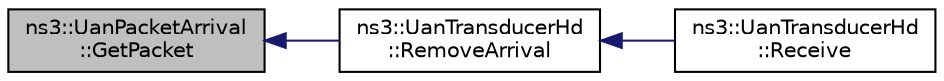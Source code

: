 digraph "ns3::UanPacketArrival::GetPacket"
{
  edge [fontname="Helvetica",fontsize="10",labelfontname="Helvetica",labelfontsize="10"];
  node [fontname="Helvetica",fontsize="10",shape=record];
  rankdir="LR";
  Node1 [label="ns3::UanPacketArrival\l::GetPacket",height=0.2,width=0.4,color="black", fillcolor="grey75", style="filled", fontcolor="black"];
  Node1 -> Node2 [dir="back",color="midnightblue",fontsize="10",style="solid"];
  Node2 [label="ns3::UanTransducerHd\l::RemoveArrival",height=0.2,width=0.4,color="black", fillcolor="white", style="filled",URL="$d6/d7a/classns3_1_1UanTransducerHd.html#a8e3adc6fbd713988985d33060bc1f1fc"];
  Node2 -> Node3 [dir="back",color="midnightblue",fontsize="10",style="solid"];
  Node3 [label="ns3::UanTransducerHd\l::Receive",height=0.2,width=0.4,color="black", fillcolor="white", style="filled",URL="$d6/d7a/classns3_1_1UanTransducerHd.html#ab0e2ca78a05c4495e8252f64e9906478"];
}
